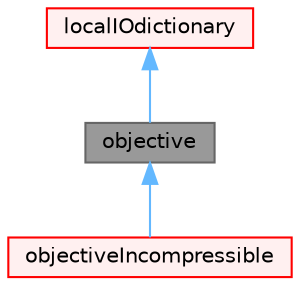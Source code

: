 digraph "objective"
{
 // LATEX_PDF_SIZE
  bgcolor="transparent";
  edge [fontname=Helvetica,fontsize=10,labelfontname=Helvetica,labelfontsize=10];
  node [fontname=Helvetica,fontsize=10,shape=box,height=0.2,width=0.4];
  Node1 [id="Node000001",label="objective",height=0.2,width=0.4,color="gray40", fillcolor="grey60", style="filled", fontcolor="black",tooltip="Abstract base class for objective functions. No point in making this runTime selectable since its chi..."];
  Node2 -> Node1 [id="edge1_Node000001_Node000002",dir="back",color="steelblue1",style="solid",tooltip=" "];
  Node2 [id="Node000002",label="localIOdictionary",height=0.2,width=0.4,color="red", fillcolor="#FFF0F0", style="filled",URL="$classFoam_1_1localIOdictionary.html",tooltip="localIOdictionary is derived from IOdictionary but excludes parallel master reading."];
  Node1 -> Node11 [id="edge2_Node000001_Node000011",dir="back",color="steelblue1",style="solid",tooltip=" "];
  Node11 [id="Node000011",label="objectiveIncompressible",height=0.2,width=0.4,color="red", fillcolor="#FFF0F0", style="filled",URL="$classFoam_1_1objectiveIncompressible.html",tooltip="Abstract base class for objective functions in incompressible flows."];
}
